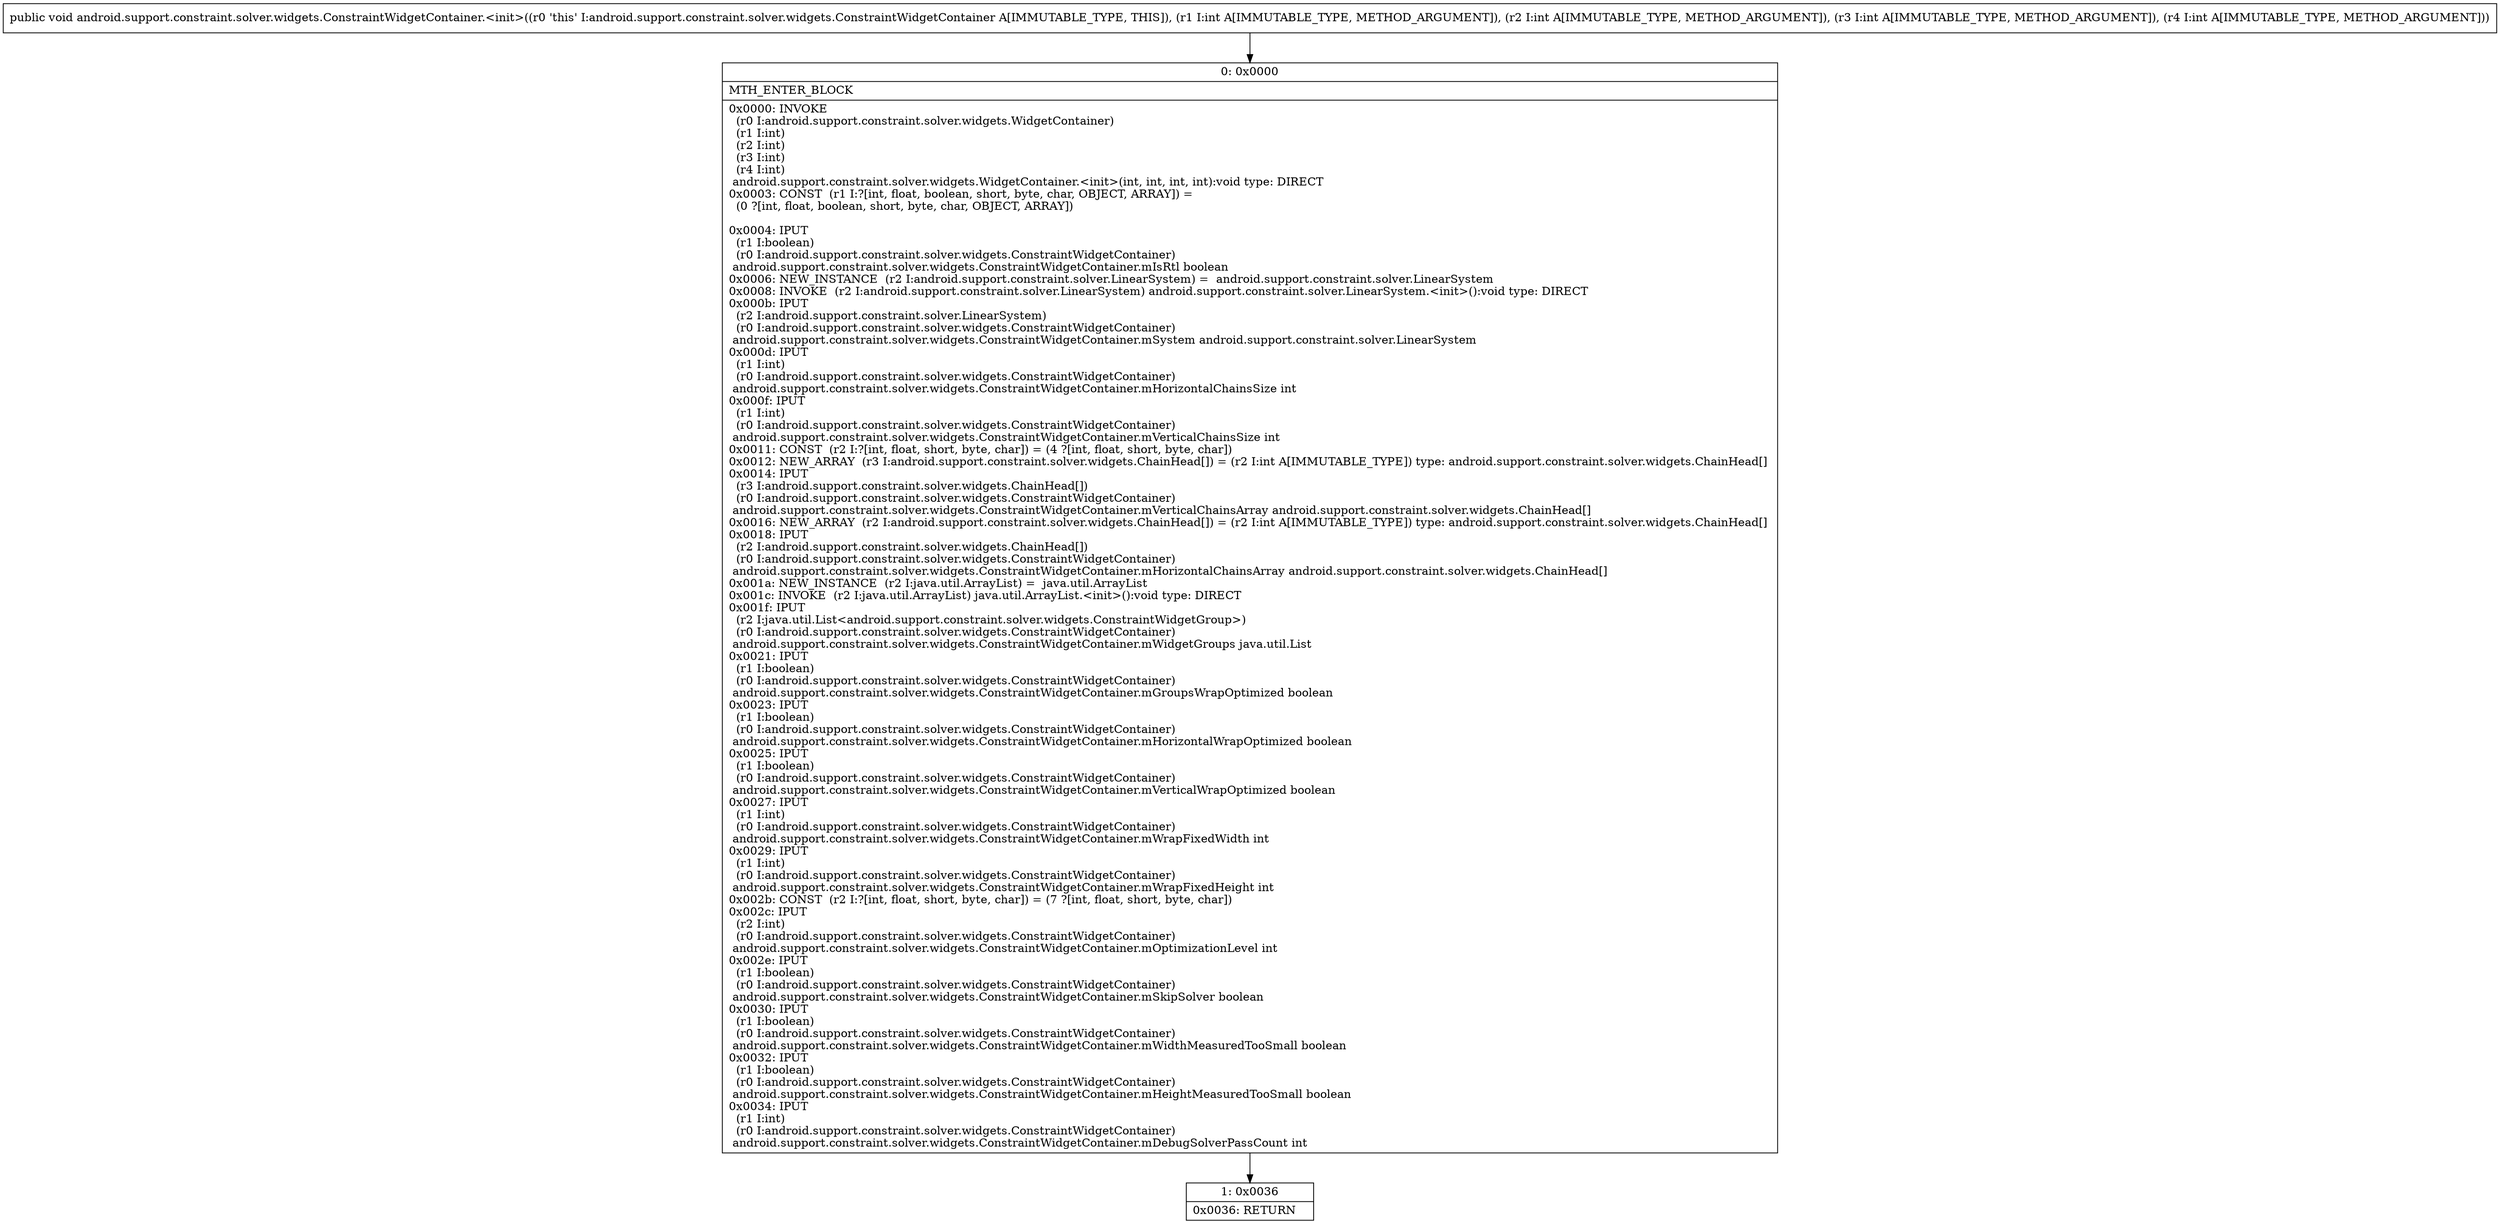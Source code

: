 digraph "CFG forandroid.support.constraint.solver.widgets.ConstraintWidgetContainer.\<init\>(IIII)V" {
Node_0 [shape=record,label="{0\:\ 0x0000|MTH_ENTER_BLOCK\l|0x0000: INVOKE  \l  (r0 I:android.support.constraint.solver.widgets.WidgetContainer)\l  (r1 I:int)\l  (r2 I:int)\l  (r3 I:int)\l  (r4 I:int)\l android.support.constraint.solver.widgets.WidgetContainer.\<init\>(int, int, int, int):void type: DIRECT \l0x0003: CONST  (r1 I:?[int, float, boolean, short, byte, char, OBJECT, ARRAY]) = \l  (0 ?[int, float, boolean, short, byte, char, OBJECT, ARRAY])\l \l0x0004: IPUT  \l  (r1 I:boolean)\l  (r0 I:android.support.constraint.solver.widgets.ConstraintWidgetContainer)\l android.support.constraint.solver.widgets.ConstraintWidgetContainer.mIsRtl boolean \l0x0006: NEW_INSTANCE  (r2 I:android.support.constraint.solver.LinearSystem) =  android.support.constraint.solver.LinearSystem \l0x0008: INVOKE  (r2 I:android.support.constraint.solver.LinearSystem) android.support.constraint.solver.LinearSystem.\<init\>():void type: DIRECT \l0x000b: IPUT  \l  (r2 I:android.support.constraint.solver.LinearSystem)\l  (r0 I:android.support.constraint.solver.widgets.ConstraintWidgetContainer)\l android.support.constraint.solver.widgets.ConstraintWidgetContainer.mSystem android.support.constraint.solver.LinearSystem \l0x000d: IPUT  \l  (r1 I:int)\l  (r0 I:android.support.constraint.solver.widgets.ConstraintWidgetContainer)\l android.support.constraint.solver.widgets.ConstraintWidgetContainer.mHorizontalChainsSize int \l0x000f: IPUT  \l  (r1 I:int)\l  (r0 I:android.support.constraint.solver.widgets.ConstraintWidgetContainer)\l android.support.constraint.solver.widgets.ConstraintWidgetContainer.mVerticalChainsSize int \l0x0011: CONST  (r2 I:?[int, float, short, byte, char]) = (4 ?[int, float, short, byte, char]) \l0x0012: NEW_ARRAY  (r3 I:android.support.constraint.solver.widgets.ChainHead[]) = (r2 I:int A[IMMUTABLE_TYPE]) type: android.support.constraint.solver.widgets.ChainHead[] \l0x0014: IPUT  \l  (r3 I:android.support.constraint.solver.widgets.ChainHead[])\l  (r0 I:android.support.constraint.solver.widgets.ConstraintWidgetContainer)\l android.support.constraint.solver.widgets.ConstraintWidgetContainer.mVerticalChainsArray android.support.constraint.solver.widgets.ChainHead[] \l0x0016: NEW_ARRAY  (r2 I:android.support.constraint.solver.widgets.ChainHead[]) = (r2 I:int A[IMMUTABLE_TYPE]) type: android.support.constraint.solver.widgets.ChainHead[] \l0x0018: IPUT  \l  (r2 I:android.support.constraint.solver.widgets.ChainHead[])\l  (r0 I:android.support.constraint.solver.widgets.ConstraintWidgetContainer)\l android.support.constraint.solver.widgets.ConstraintWidgetContainer.mHorizontalChainsArray android.support.constraint.solver.widgets.ChainHead[] \l0x001a: NEW_INSTANCE  (r2 I:java.util.ArrayList) =  java.util.ArrayList \l0x001c: INVOKE  (r2 I:java.util.ArrayList) java.util.ArrayList.\<init\>():void type: DIRECT \l0x001f: IPUT  \l  (r2 I:java.util.List\<android.support.constraint.solver.widgets.ConstraintWidgetGroup\>)\l  (r0 I:android.support.constraint.solver.widgets.ConstraintWidgetContainer)\l android.support.constraint.solver.widgets.ConstraintWidgetContainer.mWidgetGroups java.util.List \l0x0021: IPUT  \l  (r1 I:boolean)\l  (r0 I:android.support.constraint.solver.widgets.ConstraintWidgetContainer)\l android.support.constraint.solver.widgets.ConstraintWidgetContainer.mGroupsWrapOptimized boolean \l0x0023: IPUT  \l  (r1 I:boolean)\l  (r0 I:android.support.constraint.solver.widgets.ConstraintWidgetContainer)\l android.support.constraint.solver.widgets.ConstraintWidgetContainer.mHorizontalWrapOptimized boolean \l0x0025: IPUT  \l  (r1 I:boolean)\l  (r0 I:android.support.constraint.solver.widgets.ConstraintWidgetContainer)\l android.support.constraint.solver.widgets.ConstraintWidgetContainer.mVerticalWrapOptimized boolean \l0x0027: IPUT  \l  (r1 I:int)\l  (r0 I:android.support.constraint.solver.widgets.ConstraintWidgetContainer)\l android.support.constraint.solver.widgets.ConstraintWidgetContainer.mWrapFixedWidth int \l0x0029: IPUT  \l  (r1 I:int)\l  (r0 I:android.support.constraint.solver.widgets.ConstraintWidgetContainer)\l android.support.constraint.solver.widgets.ConstraintWidgetContainer.mWrapFixedHeight int \l0x002b: CONST  (r2 I:?[int, float, short, byte, char]) = (7 ?[int, float, short, byte, char]) \l0x002c: IPUT  \l  (r2 I:int)\l  (r0 I:android.support.constraint.solver.widgets.ConstraintWidgetContainer)\l android.support.constraint.solver.widgets.ConstraintWidgetContainer.mOptimizationLevel int \l0x002e: IPUT  \l  (r1 I:boolean)\l  (r0 I:android.support.constraint.solver.widgets.ConstraintWidgetContainer)\l android.support.constraint.solver.widgets.ConstraintWidgetContainer.mSkipSolver boolean \l0x0030: IPUT  \l  (r1 I:boolean)\l  (r0 I:android.support.constraint.solver.widgets.ConstraintWidgetContainer)\l android.support.constraint.solver.widgets.ConstraintWidgetContainer.mWidthMeasuredTooSmall boolean \l0x0032: IPUT  \l  (r1 I:boolean)\l  (r0 I:android.support.constraint.solver.widgets.ConstraintWidgetContainer)\l android.support.constraint.solver.widgets.ConstraintWidgetContainer.mHeightMeasuredTooSmall boolean \l0x0034: IPUT  \l  (r1 I:int)\l  (r0 I:android.support.constraint.solver.widgets.ConstraintWidgetContainer)\l android.support.constraint.solver.widgets.ConstraintWidgetContainer.mDebugSolverPassCount int \l}"];
Node_1 [shape=record,label="{1\:\ 0x0036|0x0036: RETURN   \l}"];
MethodNode[shape=record,label="{public void android.support.constraint.solver.widgets.ConstraintWidgetContainer.\<init\>((r0 'this' I:android.support.constraint.solver.widgets.ConstraintWidgetContainer A[IMMUTABLE_TYPE, THIS]), (r1 I:int A[IMMUTABLE_TYPE, METHOD_ARGUMENT]), (r2 I:int A[IMMUTABLE_TYPE, METHOD_ARGUMENT]), (r3 I:int A[IMMUTABLE_TYPE, METHOD_ARGUMENT]), (r4 I:int A[IMMUTABLE_TYPE, METHOD_ARGUMENT])) }"];
MethodNode -> Node_0;
Node_0 -> Node_1;
}

